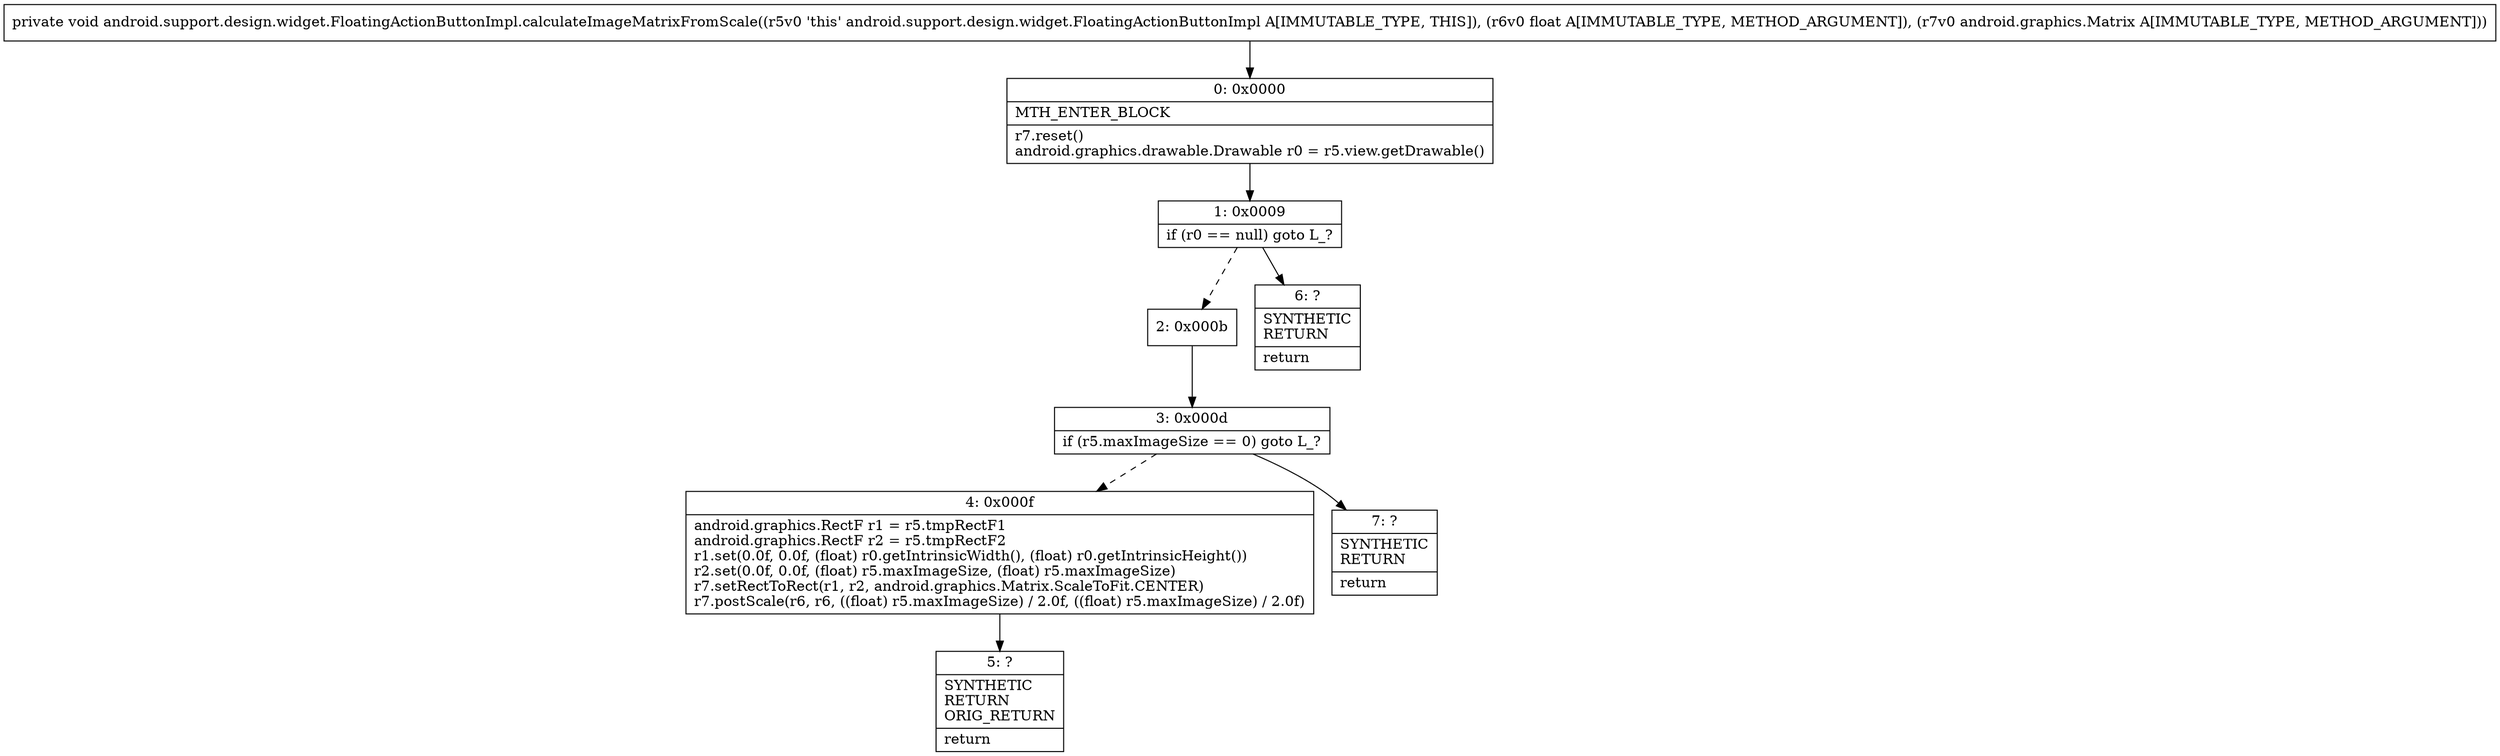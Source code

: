 digraph "CFG forandroid.support.design.widget.FloatingActionButtonImpl.calculateImageMatrixFromScale(FLandroid\/graphics\/Matrix;)V" {
Node_0 [shape=record,label="{0\:\ 0x0000|MTH_ENTER_BLOCK\l|r7.reset()\landroid.graphics.drawable.Drawable r0 = r5.view.getDrawable()\l}"];
Node_1 [shape=record,label="{1\:\ 0x0009|if (r0 == null) goto L_?\l}"];
Node_2 [shape=record,label="{2\:\ 0x000b}"];
Node_3 [shape=record,label="{3\:\ 0x000d|if (r5.maxImageSize == 0) goto L_?\l}"];
Node_4 [shape=record,label="{4\:\ 0x000f|android.graphics.RectF r1 = r5.tmpRectF1\landroid.graphics.RectF r2 = r5.tmpRectF2\lr1.set(0.0f, 0.0f, (float) r0.getIntrinsicWidth(), (float) r0.getIntrinsicHeight())\lr2.set(0.0f, 0.0f, (float) r5.maxImageSize, (float) r5.maxImageSize)\lr7.setRectToRect(r1, r2, android.graphics.Matrix.ScaleToFit.CENTER)\lr7.postScale(r6, r6, ((float) r5.maxImageSize) \/ 2.0f, ((float) r5.maxImageSize) \/ 2.0f)\l}"];
Node_5 [shape=record,label="{5\:\ ?|SYNTHETIC\lRETURN\lORIG_RETURN\l|return\l}"];
Node_6 [shape=record,label="{6\:\ ?|SYNTHETIC\lRETURN\l|return\l}"];
Node_7 [shape=record,label="{7\:\ ?|SYNTHETIC\lRETURN\l|return\l}"];
MethodNode[shape=record,label="{private void android.support.design.widget.FloatingActionButtonImpl.calculateImageMatrixFromScale((r5v0 'this' android.support.design.widget.FloatingActionButtonImpl A[IMMUTABLE_TYPE, THIS]), (r6v0 float A[IMMUTABLE_TYPE, METHOD_ARGUMENT]), (r7v0 android.graphics.Matrix A[IMMUTABLE_TYPE, METHOD_ARGUMENT])) }"];
MethodNode -> Node_0;
Node_0 -> Node_1;
Node_1 -> Node_2[style=dashed];
Node_1 -> Node_6;
Node_2 -> Node_3;
Node_3 -> Node_4[style=dashed];
Node_3 -> Node_7;
Node_4 -> Node_5;
}

